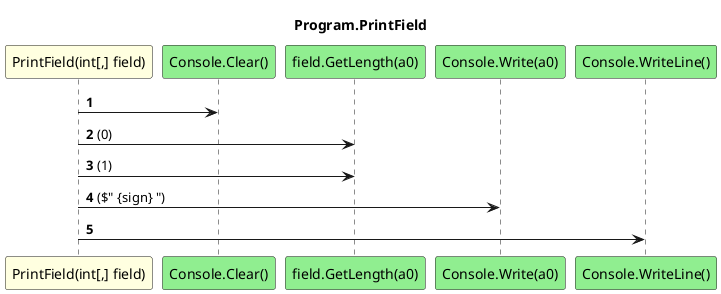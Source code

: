 @startuml Program.PrintField
title Program.PrintField
participant "PrintField(int[,] field)" as PrintField_p0 #LightYellow
participant "Console.Clear()" as Console.Clear #LightGreen
participant "field.GetLength(a0)" as field.GetLength_a0 #LightGreen
participant "Console.Write(a0)" as Console.Write_a0 #LightGreen
participant "Console.WriteLine()" as Console.WriteLine #LightGreen
autonumber
PrintField_p0 -> Console.Clear
PrintField_p0 -> field.GetLength_a0 : (0)
PrintField_p0 -> field.GetLength_a0 : (1)
PrintField_p0 -> Console.Write_a0 : ($" {sign} ")
PrintField_p0 -> Console.WriteLine
@enduml
